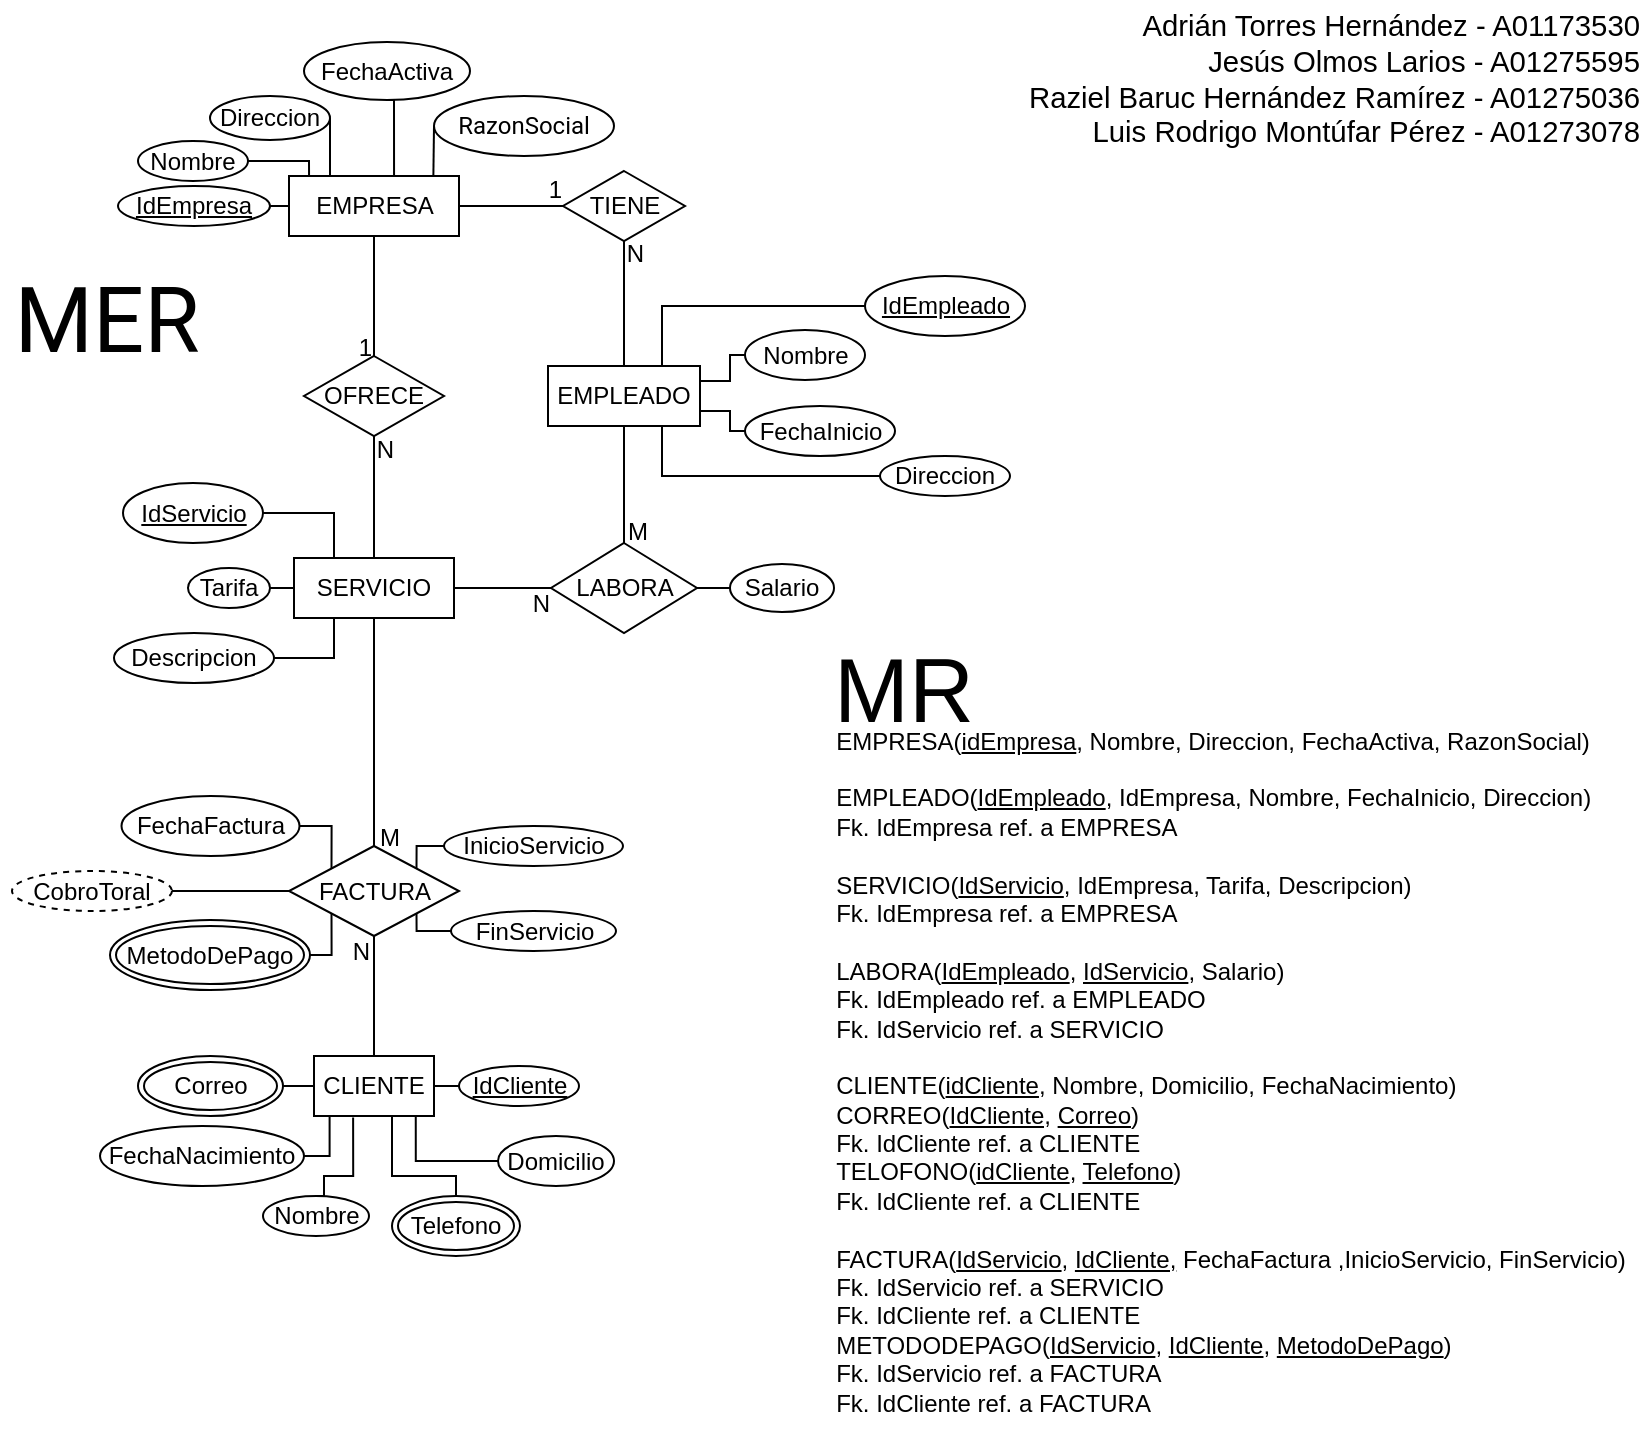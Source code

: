 <mxfile version="13.6.9" type="google"><diagram id="ZwVOHahUYncRL6OBSoWc" name="Page-1"><mxGraphModel dx="1221" dy="645" grid="1" gridSize="10" guides="1" tooltips="1" connect="1" arrows="1" fold="1" page="1" pageScale="1" pageWidth="827" pageHeight="1169" math="0" shadow="0"><root><mxCell id="0"/><mxCell id="1" parent="0"/><mxCell id="0REj3j3N2l6bHPdb4ioW-2" style="edgeStyle=orthogonalEdgeStyle;rounded=0;orthogonalLoop=1;jettySize=auto;html=1;exitX=1;exitY=0.5;exitDx=0;exitDy=0;entryX=0;entryY=0.5;entryDx=0;entryDy=0;endArrow=none;endFill=0;" edge="1" parent="1" source="nMI9kmxagys2wZr9aIOF-1" target="nMI9kmxagys2wZr9aIOF-7"><mxGeometry relative="1" as="geometry"/></mxCell><mxCell id="ABEFLv_pI6Ku-sn9_H89-2" style="edgeStyle=orthogonalEdgeStyle;rounded=0;orthogonalLoop=1;jettySize=auto;html=1;exitX=0.326;exitY=1.027;exitDx=0;exitDy=0;entryX=0.5;entryY=0;entryDx=0;entryDy=0;endArrow=none;endFill=0;exitPerimeter=0;" edge="1" parent="1" source="nMI9kmxagys2wZr9aIOF-1" target="9fM7iJNh3bzkGr7xVJDt-5"><mxGeometry relative="1" as="geometry"><mxPoint x="192" y="588" as="targetPoint"/><Array as="points"><mxPoint x="182" y="588"/><mxPoint x="167" y="588"/></Array></mxGeometry></mxCell><mxCell id="ABEFLv_pI6Ku-sn9_H89-4" style="edgeStyle=orthogonalEdgeStyle;rounded=0;orthogonalLoop=1;jettySize=auto;html=1;exitX=0;exitY=0.5;exitDx=0;exitDy=0;entryX=1;entryY=0.5;entryDx=0;entryDy=0;endArrow=none;endFill=0;" edge="1" parent="1" source="nMI9kmxagys2wZr9aIOF-1" target="9fM7iJNh3bzkGr7xVJDt-8"><mxGeometry relative="1" as="geometry"/></mxCell><mxCell id="0REj3j3N2l6bHPdb4ioW-40" style="edgeStyle=orthogonalEdgeStyle;rounded=0;orthogonalLoop=1;jettySize=auto;html=1;exitX=0.13;exitY=0.973;exitDx=0;exitDy=0;entryX=1;entryY=0.5;entryDx=0;entryDy=0;endArrow=none;endFill=0;strokeColor=#000000;exitPerimeter=0;" edge="1" parent="1" source="nMI9kmxagys2wZr9aIOF-1" target="0REj3j3N2l6bHPdb4ioW-3"><mxGeometry relative="1" as="geometry"><Array as="points"><mxPoint x="170" y="578"/></Array></mxGeometry></mxCell><mxCell id="nMI9kmxagys2wZr9aIOF-1" value="CLIENTE" style="whiteSpace=wrap;html=1;align=center;" parent="1" vertex="1"><mxGeometry x="162" y="528" width="60" height="30" as="geometry"/></mxCell><mxCell id="ABEFLv_pI6Ku-sn9_H89-9" style="edgeStyle=orthogonalEdgeStyle;rounded=0;orthogonalLoop=1;jettySize=auto;html=1;exitX=0;exitY=0.5;exitDx=0;exitDy=0;entryX=1;entryY=0.5;entryDx=0;entryDy=0;endArrow=none;endFill=0;" edge="1" parent="1" source="nMI9kmxagys2wZr9aIOF-2" target="9fM7iJNh3bzkGr7xVJDt-4"><mxGeometry relative="1" as="geometry"/></mxCell><mxCell id="ABEFLv_pI6Ku-sn9_H89-11" style="edgeStyle=orthogonalEdgeStyle;rounded=0;orthogonalLoop=1;jettySize=auto;html=1;exitX=0.349;exitY=0.031;exitDx=0;exitDy=0;entryX=1;entryY=0.5;entryDx=0;entryDy=0;endArrow=none;endFill=0;exitPerimeter=0;" edge="1" parent="1" source="nMI9kmxagys2wZr9aIOF-2" target="0REj3j3N2l6bHPdb4ioW-4"><mxGeometry relative="1" as="geometry"/></mxCell><mxCell id="ABEFLv_pI6Ku-sn9_H89-14" style="edgeStyle=orthogonalEdgeStyle;rounded=0;orthogonalLoop=1;jettySize=auto;html=1;exitX=0.849;exitY=0.055;exitDx=0;exitDy=0;entryX=0;entryY=0.5;entryDx=0;entryDy=0;endArrow=none;endFill=0;exitPerimeter=0;" edge="1" parent="1" source="nMI9kmxagys2wZr9aIOF-2" target="ABEFLv_pI6Ku-sn9_H89-12"><mxGeometry relative="1" as="geometry"/></mxCell><mxCell id="nMI9kmxagys2wZr9aIOF-2" value="EMPRESA" style="html=1;" parent="1" vertex="1"><mxGeometry x="149.5" y="88" width="85" height="30" as="geometry"/></mxCell><mxCell id="0REj3j3N2l6bHPdb4ioW-46" style="edgeStyle=orthogonalEdgeStyle;rounded=0;orthogonalLoop=1;jettySize=auto;html=1;exitX=0.25;exitY=0;exitDx=0;exitDy=0;entryX=1;entryY=0.5;entryDx=0;entryDy=0;endArrow=none;endFill=0;strokeColor=#000000;" edge="1" parent="1" source="5Zhmdtl7_lr2ROnRhAgV-1" target="nMI9kmxagys2wZr9aIOF-6"><mxGeometry relative="1" as="geometry"/></mxCell><mxCell id="5Zhmdtl7_lr2ROnRhAgV-1" value="SERVICIO" style="rounded=0;whiteSpace=wrap;html=1;" parent="1" vertex="1"><mxGeometry x="152" y="279" width="80" height="30" as="geometry"/></mxCell><mxCell id="ABEFLv_pI6Ku-sn9_H89-17" style="edgeStyle=orthogonalEdgeStyle;rounded=0;orthogonalLoop=1;jettySize=auto;html=1;exitX=0;exitY=0;exitDx=0;exitDy=0;endArrow=none;endFill=0;entryX=1;entryY=0.5;entryDx=0;entryDy=0;" edge="1" parent="1" source="5Zhmdtl7_lr2ROnRhAgV-2" target="0REj3j3N2l6bHPdb4ioW-25"><mxGeometry relative="1" as="geometry"><Array as="points"><mxPoint x="171" y="413"/></Array></mxGeometry></mxCell><mxCell id="5Zhmdtl7_lr2ROnRhAgV-2" value="FACTURA" style="shape=rhombus;perimeter=rhombusPerimeter;whiteSpace=wrap;html=1;align=center;" parent="1" vertex="1"><mxGeometry x="149.5" y="423" width="85" height="45" as="geometry"/></mxCell><mxCell id="5Zhmdtl7_lr2ROnRhAgV-3" value="" style="endArrow=none;html=1;rounded=0;entryX=0.5;entryY=1;entryDx=0;entryDy=0;exitX=0.5;exitY=0;exitDx=0;exitDy=0;" parent="1" source="nMI9kmxagys2wZr9aIOF-1" target="5Zhmdtl7_lr2ROnRhAgV-2" edge="1"><mxGeometry relative="1" as="geometry"><mxPoint x="-48" y="478" as="sourcePoint"/><mxPoint x="112" y="478" as="targetPoint"/></mxGeometry></mxCell><mxCell id="5Zhmdtl7_lr2ROnRhAgV-4" value="N" style="resizable=0;html=1;align=right;verticalAlign=bottom;" parent="5Zhmdtl7_lr2ROnRhAgV-3" connectable="0" vertex="1"><mxGeometry x="1" relative="1" as="geometry"><mxPoint x="-2" y="16" as="offset"/></mxGeometry></mxCell><mxCell id="5Zhmdtl7_lr2ROnRhAgV-6" value="" style="endArrow=none;html=1;rounded=0;entryX=0.5;entryY=0;entryDx=0;entryDy=0;exitX=0.5;exitY=1;exitDx=0;exitDy=0;" parent="1" source="5Zhmdtl7_lr2ROnRhAgV-1" target="5Zhmdtl7_lr2ROnRhAgV-2" edge="1"><mxGeometry relative="1" as="geometry"><mxPoint x="262" y="368" as="sourcePoint"/><mxPoint x="422" y="368" as="targetPoint"/></mxGeometry></mxCell><mxCell id="5Zhmdtl7_lr2ROnRhAgV-7" value="M" style="resizable=0;html=1;align=right;verticalAlign=bottom;" parent="5Zhmdtl7_lr2ROnRhAgV-6" connectable="0" vertex="1"><mxGeometry x="1" relative="1" as="geometry"><mxPoint x="13" y="4" as="offset"/></mxGeometry></mxCell><mxCell id="5Zhmdtl7_lr2ROnRhAgV-8" value="OFRECE" style="shape=rhombus;perimeter=rhombusPerimeter;whiteSpace=wrap;html=1;align=center;" parent="1" vertex="1"><mxGeometry x="157" y="178" width="70" height="40" as="geometry"/></mxCell><mxCell id="5Zhmdtl7_lr2ROnRhAgV-10" value="" style="endArrow=none;html=1;rounded=0;entryX=0.5;entryY=0;entryDx=0;entryDy=0;exitX=0.5;exitY=1;exitDx=0;exitDy=0;" parent="1" source="nMI9kmxagys2wZr9aIOF-2" target="5Zhmdtl7_lr2ROnRhAgV-8" edge="1"><mxGeometry relative="1" as="geometry"><mxPoint x="-8" y="158" as="sourcePoint"/><mxPoint x="152" y="158" as="targetPoint"/></mxGeometry></mxCell><mxCell id="5Zhmdtl7_lr2ROnRhAgV-11" value="1" style="resizable=0;html=1;align=right;verticalAlign=bottom;" parent="5Zhmdtl7_lr2ROnRhAgV-10" connectable="0" vertex="1"><mxGeometry x="1" relative="1" as="geometry"><mxPoint x="-1" y="4" as="offset"/></mxGeometry></mxCell><mxCell id="0REj3j3N2l6bHPdb4ioW-42" style="edgeStyle=orthogonalEdgeStyle;rounded=0;orthogonalLoop=1;jettySize=auto;html=1;exitX=0;exitY=0.5;exitDx=0;exitDy=0;entryX=1;entryY=0;entryDx=0;entryDy=0;endArrow=none;endFill=0;strokeColor=#000000;" edge="1" parent="1" source="nMI9kmxagys2wZr9aIOF-5" target="5Zhmdtl7_lr2ROnRhAgV-2"><mxGeometry relative="1" as="geometry"/></mxCell><mxCell id="nMI9kmxagys2wZr9aIOF-5" value="InicioServicio" style="ellipse;whiteSpace=wrap;html=1;" parent="1" vertex="1"><mxGeometry x="227" y="413" width="89.5" height="20" as="geometry"/></mxCell><mxCell id="5Zhmdtl7_lr2ROnRhAgV-12" value="" style="endArrow=none;html=1;rounded=0;exitX=0.5;exitY=0;exitDx=0;exitDy=0;entryX=0.5;entryY=1;entryDx=0;entryDy=0;" parent="1" source="5Zhmdtl7_lr2ROnRhAgV-1" target="5Zhmdtl7_lr2ROnRhAgV-8" edge="1"><mxGeometry relative="1" as="geometry"><mxPoint x="182" y="308" as="sourcePoint"/><mxPoint x="220" y="238" as="targetPoint"/></mxGeometry></mxCell><mxCell id="5Zhmdtl7_lr2ROnRhAgV-13" value="N" style="resizable=0;html=1;align=right;verticalAlign=bottom;" parent="5Zhmdtl7_lr2ROnRhAgV-12" connectable="0" vertex="1"><mxGeometry x="1" relative="1" as="geometry"><mxPoint x="10" y="15" as="offset"/></mxGeometry></mxCell><mxCell id="nMI9kmxagys2wZr9aIOF-6" value="&lt;u&gt;IdServicio&lt;/u&gt;" style="ellipse;whiteSpace=wrap;html=1;" parent="1" vertex="1"><mxGeometry x="66.5" y="241.5" width="70" height="30" as="geometry"/></mxCell><mxCell id="nMI9kmxagys2wZr9aIOF-7" value="&lt;u&gt;IdCliente&lt;/u&gt;" style="ellipse;whiteSpace=wrap;html=1;" parent="1" vertex="1"><mxGeometry x="234.5" y="533" width="60" height="20" as="geometry"/></mxCell><mxCell id="ABEFLv_pI6Ku-sn9_H89-16" style="edgeStyle=orthogonalEdgeStyle;rounded=0;orthogonalLoop=1;jettySize=auto;html=1;exitX=0;exitY=0.5;exitDx=0;exitDy=0;entryX=1;entryY=1;entryDx=0;entryDy=0;endArrow=none;endFill=0;" edge="1" parent="1" source="nMI9kmxagys2wZr9aIOF-9" target="5Zhmdtl7_lr2ROnRhAgV-2"><mxGeometry relative="1" as="geometry"/></mxCell><mxCell id="nMI9kmxagys2wZr9aIOF-9" value="FinServicio" style="ellipse;whiteSpace=wrap;html=1;" parent="1" vertex="1"><mxGeometry x="230.5" y="455.5" width="82.5" height="20" as="geometry"/></mxCell><mxCell id="9fM7iJNh3bzkGr7xVJDt-2" value="&lt;div&gt;&lt;span style=&quot;background-color: transparent ; font-family: &amp;#34;arial&amp;#34; ; font-size: 11pt&quot;&gt;Adrián Torres Hernández - A01173530&lt;/span&gt;&lt;/div&gt;&lt;span id=&quot;docs-internal-guid-35793b9d-7fff-d126-7cf9-952538b5cbe7&quot;&gt;&lt;div&gt;&lt;span style=&quot;background-color: transparent ; font-family: &amp;#34;arial&amp;#34; ; font-size: 11pt&quot;&gt;Jesús Olmos Larios - A01275595&lt;/span&gt;&lt;/div&gt;&lt;span style=&quot;font-size: 11pt ; font-family: &amp;#34;arial&amp;#34; ; background-color: transparent ; vertical-align: baseline&quot;&gt;&lt;div&gt;&lt;span style=&quot;background-color: transparent ; font-size: 11pt&quot;&gt;Raziel Baruc Hernández Ramírez - A01275036&lt;/span&gt;&lt;/div&gt;&lt;div&gt;&lt;span style=&quot;background-color: transparent ; font-size: 11pt&quot;&gt;Luis Rodrigo Montúfar Pérez - A01273078&lt;/span&gt;&lt;/div&gt;&lt;/span&gt;&lt;/span&gt;" style="text;html=1;strokeColor=none;fillColor=none;align=right;verticalAlign=middle;whiteSpace=wrap;rounded=0;" parent="1" vertex="1"><mxGeometry x="487" width="340" height="80" as="geometry"/></mxCell><mxCell id="9fM7iJNh3bzkGr7xVJDt-4" value="&lt;u&gt;IdEmpresa&lt;/u&gt;" style="ellipse;whiteSpace=wrap;html=1;" vertex="1" parent="1"><mxGeometry x="64" y="93" width="76" height="20" as="geometry"/></mxCell><mxCell id="9fM7iJNh3bzkGr7xVJDt-5" value="Nombre" style="ellipse;whiteSpace=wrap;html=1;" vertex="1" parent="1"><mxGeometry x="136.5" y="598" width="53" height="20" as="geometry"/></mxCell><mxCell id="0REj3j3N2l6bHPdb4ioW-3" value="FechaNacimiento" style="ellipse;whiteSpace=wrap;html=1;align=center;" vertex="1" parent="1"><mxGeometry x="55" y="563" width="102" height="30" as="geometry"/></mxCell><mxCell id="0REj3j3N2l6bHPdb4ioW-35" style="edgeStyle=orthogonalEdgeStyle;rounded=0;orthogonalLoop=1;jettySize=auto;html=1;exitX=1;exitY=0.5;exitDx=0;exitDy=0;endArrow=none;endFill=0;strokeColor=#000000;entryX=0.118;entryY=0.003;entryDx=0;entryDy=0;entryPerimeter=0;" edge="1" parent="1" source="9fM7iJNh3bzkGr7xVJDt-7" target="nMI9kmxagys2wZr9aIOF-2"><mxGeometry relative="1" as="geometry"><mxPoint x="161" y="89" as="targetPoint"/></mxGeometry></mxCell><mxCell id="9fM7iJNh3bzkGr7xVJDt-7" value="Nombre" style="ellipse;whiteSpace=wrap;html=1;" vertex="1" parent="1"><mxGeometry x="74" y="70.5" width="55" height="20" as="geometry"/></mxCell><mxCell id="9fM7iJNh3bzkGr7xVJDt-8" value="Correo" style="ellipse;shape=doubleEllipse;margin=3;whiteSpace=wrap;html=1;align=center;" vertex="1" parent="1"><mxGeometry x="74" y="528" width="72.5" height="30" as="geometry"/></mxCell><mxCell id="0REj3j3N2l6bHPdb4ioW-50" style="edgeStyle=orthogonalEdgeStyle;rounded=0;orthogonalLoop=1;jettySize=auto;html=1;exitX=1;exitY=0.5;exitDx=0;exitDy=0;entryX=0;entryY=0.5;entryDx=0;entryDy=0;endArrow=none;endFill=0;strokeColor=#000000;" edge="1" parent="1" source="9fM7iJNh3bzkGr7xVJDt-9" target="5Zhmdtl7_lr2ROnRhAgV-2"><mxGeometry relative="1" as="geometry"/></mxCell><mxCell id="9fM7iJNh3bzkGr7xVJDt-9" value="CobroToral" style="ellipse;whiteSpace=wrap;html=1;align=center;dashed=1;" vertex="1" parent="1"><mxGeometry x="11" y="435.5" width="80" height="20" as="geometry"/></mxCell><mxCell id="0REj3j3N2l6bHPdb4ioW-4" value="Direccion" style="ellipse;whiteSpace=wrap;html=1;align=center;" vertex="1" parent="1"><mxGeometry x="110" y="48" width="60" height="22" as="geometry"/></mxCell><mxCell id="0REj3j3N2l6bHPdb4ioW-38" style="edgeStyle=orthogonalEdgeStyle;rounded=0;orthogonalLoop=1;jettySize=auto;html=1;exitX=0.5;exitY=1;exitDx=0;exitDy=0;entryX=0.618;entryY=0.015;entryDx=0;entryDy=0;entryPerimeter=0;endArrow=none;endFill=0;strokeColor=#000000;" edge="1" parent="1" source="0REj3j3N2l6bHPdb4ioW-5" target="nMI9kmxagys2wZr9aIOF-2"><mxGeometry relative="1" as="geometry"/></mxCell><mxCell id="0REj3j3N2l6bHPdb4ioW-5" value="FechaActiva" style="ellipse;whiteSpace=wrap;html=1;align=center;" vertex="1" parent="1"><mxGeometry x="157" y="21" width="83" height="29" as="geometry"/></mxCell><mxCell id="0REj3j3N2l6bHPdb4ioW-41" style="edgeStyle=orthogonalEdgeStyle;rounded=0;orthogonalLoop=1;jettySize=auto;html=1;exitX=1;exitY=0.5;exitDx=0;exitDy=0;entryX=0;entryY=1;entryDx=0;entryDy=0;endArrow=none;endFill=0;strokeColor=#000000;" edge="1" parent="1" source="9fM7iJNh3bzkGr7xVJDt-10" target="5Zhmdtl7_lr2ROnRhAgV-2"><mxGeometry relative="1" as="geometry"/></mxCell><mxCell id="9fM7iJNh3bzkGr7xVJDt-10" value="MetodoDePago" style="ellipse;shape=doubleEllipse;margin=3;whiteSpace=wrap;html=1;align=center;" vertex="1" parent="1"><mxGeometry x="60" y="460" width="100" height="35" as="geometry"/></mxCell><mxCell id="0REj3j3N2l6bHPdb4ioW-7" value="EMPLEADO" style="whiteSpace=wrap;html=1;align=center;" vertex="1" parent="1"><mxGeometry x="279" y="183" width="76" height="30" as="geometry"/></mxCell><mxCell id="0REj3j3N2l6bHPdb4ioW-8" value="TIENE" style="shape=rhombus;perimeter=rhombusPerimeter;whiteSpace=wrap;html=1;align=center;" vertex="1" parent="1"><mxGeometry x="286.5" y="85.5" width="61" height="35" as="geometry"/></mxCell><mxCell id="0REj3j3N2l6bHPdb4ioW-10" value="LABORA" style="shape=rhombus;perimeter=rhombusPerimeter;whiteSpace=wrap;html=1;align=center;" vertex="1" parent="1"><mxGeometry x="280.5" y="271.5" width="73" height="45" as="geometry"/></mxCell><mxCell id="0REj3j3N2l6bHPdb4ioW-39" style="edgeStyle=orthogonalEdgeStyle;rounded=0;orthogonalLoop=1;jettySize=auto;html=1;exitX=0;exitY=0.5;exitDx=0;exitDy=0;entryX=0.848;entryY=0.986;entryDx=0;entryDy=0;endArrow=none;endFill=0;strokeColor=#000000;entryPerimeter=0;" edge="1" parent="1" source="ABEFLv_pI6Ku-sn9_H89-5" target="nMI9kmxagys2wZr9aIOF-1"><mxGeometry relative="1" as="geometry"/></mxCell><mxCell id="ABEFLv_pI6Ku-sn9_H89-5" value="Domicilio" style="ellipse;whiteSpace=wrap;html=1;" vertex="1" parent="1"><mxGeometry x="254" y="568" width="58" height="25" as="geometry"/></mxCell><mxCell id="0REj3j3N2l6bHPdb4ioW-11" value="" style="endArrow=none;html=1;rounded=0;strokeColor=#000000;exitX=0.5;exitY=0;exitDx=0;exitDy=0;entryX=0.5;entryY=1;entryDx=0;entryDy=0;" edge="1" parent="1" source="0REj3j3N2l6bHPdb4ioW-7" target="0REj3j3N2l6bHPdb4ioW-8"><mxGeometry relative="1" as="geometry"><mxPoint x="140" y="218" as="sourcePoint"/><mxPoint x="370" y="138" as="targetPoint"/></mxGeometry></mxCell><mxCell id="0REj3j3N2l6bHPdb4ioW-12" value="N" style="resizable=0;html=1;align=right;verticalAlign=bottom;" connectable="0" vertex="1" parent="0REj3j3N2l6bHPdb4ioW-11"><mxGeometry x="1" relative="1" as="geometry"><mxPoint x="10" y="15" as="offset"/></mxGeometry></mxCell><mxCell id="0REj3j3N2l6bHPdb4ioW-14" value="" style="endArrow=none;html=1;rounded=0;strokeColor=#000000;entryX=0;entryY=0.5;entryDx=0;entryDy=0;exitX=1;exitY=0.5;exitDx=0;exitDy=0;" edge="1" parent="1" source="nMI9kmxagys2wZr9aIOF-2" target="0REj3j3N2l6bHPdb4ioW-8"><mxGeometry relative="1" as="geometry"><mxPoint x="140" y="218" as="sourcePoint"/><mxPoint x="300" y="218" as="targetPoint"/></mxGeometry></mxCell><mxCell id="0REj3j3N2l6bHPdb4ioW-15" value="1" style="resizable=0;html=1;align=right;verticalAlign=bottom;" connectable="0" vertex="1" parent="0REj3j3N2l6bHPdb4ioW-14"><mxGeometry x="1" relative="1" as="geometry"/></mxCell><mxCell id="0REj3j3N2l6bHPdb4ioW-16" value="" style="endArrow=none;html=1;rounded=0;strokeColor=#000000;entryX=0;entryY=0.5;entryDx=0;entryDy=0;exitX=1;exitY=0.5;exitDx=0;exitDy=0;" edge="1" parent="1" source="5Zhmdtl7_lr2ROnRhAgV-1" target="0REj3j3N2l6bHPdb4ioW-10"><mxGeometry relative="1" as="geometry"><mxPoint x="140" y="209" as="sourcePoint"/><mxPoint x="300" y="209" as="targetPoint"/></mxGeometry></mxCell><mxCell id="0REj3j3N2l6bHPdb4ioW-17" value="N" style="resizable=0;html=1;align=right;verticalAlign=bottom;" connectable="0" vertex="1" parent="0REj3j3N2l6bHPdb4ioW-16"><mxGeometry x="1" relative="1" as="geometry"><mxPoint y="16" as="offset"/></mxGeometry></mxCell><mxCell id="0REj3j3N2l6bHPdb4ioW-18" value="" style="endArrow=none;html=1;rounded=0;strokeColor=#000000;entryX=0.5;entryY=0;entryDx=0;entryDy=0;exitX=0.5;exitY=1;exitDx=0;exitDy=0;" edge="1" parent="1" source="0REj3j3N2l6bHPdb4ioW-7" target="0REj3j3N2l6bHPdb4ioW-10"><mxGeometry relative="1" as="geometry"><mxPoint x="140" y="248" as="sourcePoint"/><mxPoint x="300" y="248" as="targetPoint"/></mxGeometry></mxCell><mxCell id="0REj3j3N2l6bHPdb4ioW-19" value="M" style="resizable=0;html=1;align=right;verticalAlign=bottom;" connectable="0" vertex="1" parent="0REj3j3N2l6bHPdb4ioW-18"><mxGeometry x="1" relative="1" as="geometry"><mxPoint x="12" y="3" as="offset"/></mxGeometry></mxCell><mxCell id="0REj3j3N2l6bHPdb4ioW-28" style="edgeStyle=orthogonalEdgeStyle;rounded=0;orthogonalLoop=1;jettySize=auto;html=1;exitX=0;exitY=0.5;exitDx=0;exitDy=0;entryX=0.75;entryY=0;entryDx=0;entryDy=0;endArrow=none;endFill=0;strokeColor=#000000;" edge="1" parent="1" source="0REj3j3N2l6bHPdb4ioW-20" target="0REj3j3N2l6bHPdb4ioW-7"><mxGeometry relative="1" as="geometry"/></mxCell><mxCell id="0REj3j3N2l6bHPdb4ioW-20" value="IdEmpleado" style="ellipse;whiteSpace=wrap;html=1;align=center;fontStyle=4;" vertex="1" parent="1"><mxGeometry x="437.5" y="138" width="80" height="30" as="geometry"/></mxCell><mxCell id="0REj3j3N2l6bHPdb4ioW-29" style="edgeStyle=orthogonalEdgeStyle;rounded=0;orthogonalLoop=1;jettySize=auto;html=1;exitX=0;exitY=0.5;exitDx=0;exitDy=0;entryX=1;entryY=0.25;entryDx=0;entryDy=0;endArrow=none;endFill=0;strokeColor=#000000;" edge="1" parent="1" source="0REj3j3N2l6bHPdb4ioW-21" target="0REj3j3N2l6bHPdb4ioW-7"><mxGeometry relative="1" as="geometry"><Array as="points"><mxPoint x="370" y="178"/><mxPoint x="370" y="190"/></Array></mxGeometry></mxCell><mxCell id="0REj3j3N2l6bHPdb4ioW-21" value="Nombre" style="ellipse;whiteSpace=wrap;html=1;align=center;" vertex="1" parent="1"><mxGeometry x="377.5" y="165" width="60" height="25" as="geometry"/></mxCell><mxCell id="0REj3j3N2l6bHPdb4ioW-30" style="edgeStyle=orthogonalEdgeStyle;rounded=0;orthogonalLoop=1;jettySize=auto;html=1;exitX=0;exitY=0.5;exitDx=0;exitDy=0;entryX=1;entryY=0.75;entryDx=0;entryDy=0;endArrow=none;endFill=0;strokeColor=#000000;" edge="1" parent="1" source="0REj3j3N2l6bHPdb4ioW-22" target="0REj3j3N2l6bHPdb4ioW-7"><mxGeometry relative="1" as="geometry"><Array as="points"><mxPoint x="370" y="206"/></Array></mxGeometry></mxCell><mxCell id="0REj3j3N2l6bHPdb4ioW-22" value="FechaInicio" style="ellipse;whiteSpace=wrap;html=1;align=center;" vertex="1" parent="1"><mxGeometry x="377.5" y="203" width="75" height="25" as="geometry"/></mxCell><mxCell id="0REj3j3N2l6bHPdb4ioW-31" style="edgeStyle=orthogonalEdgeStyle;rounded=0;orthogonalLoop=1;jettySize=auto;html=1;exitX=0;exitY=0.5;exitDx=0;exitDy=0;entryX=0.75;entryY=1;entryDx=0;entryDy=0;endArrow=none;endFill=0;strokeColor=#000000;" edge="1" parent="1" source="0REj3j3N2l6bHPdb4ioW-24" target="0REj3j3N2l6bHPdb4ioW-7"><mxGeometry relative="1" as="geometry"/></mxCell><mxCell id="0REj3j3N2l6bHPdb4ioW-24" value="Direccion" style="ellipse;whiteSpace=wrap;html=1;align=center;" vertex="1" parent="1"><mxGeometry x="445" y="228" width="65" height="20" as="geometry"/></mxCell><mxCell id="ABEFLv_pI6Ku-sn9_H89-12" value="&lt;span style=&quot;font-family: &amp;#34;roboto&amp;#34; , sans-serif ; text-align: left ; background-color: rgb(255 , 255 , 255)&quot;&gt;&lt;font style=&quot;font-size: 12px&quot;&gt;RazonSocial&lt;/font&gt;&lt;/span&gt;" style="ellipse;whiteSpace=wrap;html=1;" vertex="1" parent="1"><mxGeometry x="222" y="48" width="90" height="30" as="geometry"/></mxCell><mxCell id="0REj3j3N2l6bHPdb4ioW-25" value="FechaFactura" style="ellipse;whiteSpace=wrap;html=1;align=center;" vertex="1" parent="1"><mxGeometry x="65.75" y="398" width="89" height="30" as="geometry"/></mxCell><mxCell id="0REj3j3N2l6bHPdb4ioW-47" style="edgeStyle=orthogonalEdgeStyle;rounded=0;orthogonalLoop=1;jettySize=auto;html=1;exitX=1;exitY=0.5;exitDx=0;exitDy=0;entryX=0;entryY=0.5;entryDx=0;entryDy=0;endArrow=none;endFill=0;strokeColor=#000000;" edge="1" parent="1" source="0REj3j3N2l6bHPdb4ioW-26" target="5Zhmdtl7_lr2ROnRhAgV-1"><mxGeometry relative="1" as="geometry"/></mxCell><mxCell id="0REj3j3N2l6bHPdb4ioW-26" value="Tarifa" style="ellipse;whiteSpace=wrap;html=1;align=center;" vertex="1" parent="1"><mxGeometry x="99" y="284" width="41" height="20" as="geometry"/></mxCell><mxCell id="ABEFLv_pI6Ku-sn9_H89-18" value="&lt;h5 style=&quot;box-sizing: inherit ; font-weight: 400 ; line-height: 27.06px ; margin: 0.82rem 0px 0.656rem ; font-family: &amp;#34;roboto&amp;#34; , sans-serif&quot;&gt;&lt;font style=&quot;font-size: 45px&quot;&gt;MER&lt;/font&gt;&lt;/h5&gt;" style="text;html=1;strokeColor=none;fillColor=none;align=center;verticalAlign=middle;whiteSpace=wrap;rounded=0;" vertex="1" parent="1"><mxGeometry x="5.5" y="140" width="104.5" height="50" as="geometry"/></mxCell><mxCell id="ABEFLv_pI6Ku-sn9_H89-19" value="&lt;font style=&quot;font-size: 45px&quot;&gt;MR&lt;/font&gt;" style="text;html=1;strokeColor=none;fillColor=none;align=center;verticalAlign=middle;whiteSpace=wrap;rounded=0;" vertex="1" parent="1"><mxGeometry x="422" y="327" width="70" height="36" as="geometry"/></mxCell><mxCell id="ABEFLv_pI6Ku-sn9_H89-20" value="&lt;div style=&quot;text-align: left&quot;&gt;EMPRESA(&lt;u&gt;idEmpresa&lt;/u&gt;, Nombre, Direccion, FechaActiva, RazonSocial)&lt;/div&gt;&lt;div style=&quot;text-align: left&quot;&gt;&lt;br&gt;&lt;/div&gt;&lt;div style=&quot;text-align: left&quot;&gt;EMPLEADO(&lt;u&gt;IdEmpleado&lt;/u&gt;, IdEmpresa, Nombre, FechaInicio, Direccion)&lt;/div&gt;&lt;div style=&quot;text-align: left&quot;&gt;Fk. IdEmpresa ref. a EMPRESA&lt;/div&gt;&lt;div style=&quot;text-align: left&quot;&gt;&lt;br&gt;&lt;/div&gt;&lt;div style=&quot;text-align: left&quot;&gt;SERVICIO(&lt;u&gt;IdServicio&lt;/u&gt;, IdEmpresa, Tarifa, Descripcion&lt;span&gt;)&lt;/span&gt;&lt;/div&gt;&lt;div style=&quot;text-align: left&quot;&gt;Fk. IdEmpresa ref. a EMPRESA&lt;/div&gt;&lt;div style=&quot;text-align: left&quot;&gt;&lt;br&gt;&lt;/div&gt;&lt;div style=&quot;text-align: left&quot;&gt;LABORA(&lt;u&gt;IdEmpleado&lt;/u&gt;, &lt;u&gt;IdServicio&lt;/u&gt;, Salario)&lt;/div&gt;&lt;div style=&quot;text-align: left&quot;&gt;Fk. IdEmpleado ref. a EMPLEADO&lt;/div&gt;&lt;div style=&quot;text-align: left&quot;&gt;Fk. IdServicio ref. a SERVICIO&lt;/div&gt;&lt;div style=&quot;text-align: left&quot;&gt;&lt;br&gt;&lt;/div&gt;&lt;div style=&quot;text-align: left&quot;&gt;&lt;span&gt;CLIENTE(&lt;/span&gt;&lt;u&gt;idCliente&lt;/u&gt;&lt;span&gt;, Nombre, Domicilio, FechaNacimiento)&lt;/span&gt;&lt;/div&gt;&lt;font style=&quot;font-size: 12px&quot;&gt;&lt;div style=&quot;text-align: left&quot;&gt;&lt;span&gt;CORREO(&lt;/span&gt;&lt;u&gt;IdCliente,&lt;/u&gt;&amp;nbsp;&lt;u&gt;Correo&lt;/u&gt;&lt;span&gt;)&lt;/span&gt;&lt;/div&gt;&lt;div style=&quot;text-align: left&quot;&gt;&lt;span&gt;Fk. IdCliente ref. a CLIENTE&lt;/span&gt;&lt;/div&gt;&lt;div style=&quot;text-align: left&quot;&gt;TELOFONO(&lt;u&gt;idCliente&lt;/u&gt;, &lt;u&gt;Telefono&lt;/u&gt;)&lt;/div&gt;&lt;div style=&quot;text-align: left&quot;&gt;Fk. IdCliente ref. a CLIENTE&lt;/div&gt;&lt;div style=&quot;text-align: left&quot;&gt;&lt;br&gt;&lt;/div&gt;&lt;div style=&quot;text-align: left&quot;&gt;FACTURA(&lt;u&gt;IdServicio&lt;/u&gt;, &lt;u&gt;IdCliente,&lt;/u&gt;&amp;nbsp;FechaFactura ,InicioServicio, FinServicio)&lt;/div&gt;&lt;div style=&quot;text-align: left&quot;&gt;Fk. IdServicio ref. a SERVICIO&lt;/div&gt;&lt;div style=&quot;text-align: left&quot;&gt;Fk. IdCliente ref. a CLIENTE&lt;/div&gt;&lt;div style=&quot;text-align: left&quot;&gt;METODODEPAGO(&lt;u&gt;IdServicio&lt;/u&gt;, &lt;u&gt;IdCliente&lt;/u&gt;, &lt;u&gt;MetodoDePago&lt;/u&gt;)&lt;/div&gt;&lt;div style=&quot;text-align: left&quot;&gt;Fk. IdServicio ref. a FACTURA&lt;/div&gt;&lt;div style=&quot;text-align: left&quot;&gt;Fk. IdCliente ref. a FACTURA&lt;/div&gt;&lt;br&gt;&lt;/font&gt;" style="text;html=1;strokeColor=none;fillColor=none;align=center;verticalAlign=middle;whiteSpace=wrap;rounded=0;" vertex="1" parent="1"><mxGeometry x="414" y="363" width="413" height="360" as="geometry"/></mxCell><mxCell id="0REj3j3N2l6bHPdb4ioW-49" style="edgeStyle=orthogonalEdgeStyle;rounded=0;orthogonalLoop=1;jettySize=auto;html=1;exitX=1;exitY=0.5;exitDx=0;exitDy=0;entryX=0.25;entryY=1;entryDx=0;entryDy=0;endArrow=none;endFill=0;strokeColor=#000000;" edge="1" parent="1" source="0REj3j3N2l6bHPdb4ioW-44" target="5Zhmdtl7_lr2ROnRhAgV-1"><mxGeometry relative="1" as="geometry"/></mxCell><mxCell id="0REj3j3N2l6bHPdb4ioW-44" value="Descripcion" style="ellipse;whiteSpace=wrap;html=1;align=center;" vertex="1" parent="1"><mxGeometry x="62" y="316.5" width="80" height="25" as="geometry"/></mxCell><mxCell id="0REj3j3N2l6bHPdb4ioW-53" style="edgeStyle=orthogonalEdgeStyle;rounded=0;orthogonalLoop=1;jettySize=auto;html=1;exitX=0;exitY=0.5;exitDx=0;exitDy=0;entryX=1;entryY=0.5;entryDx=0;entryDy=0;endArrow=none;endFill=0;strokeColor=#000000;" edge="1" parent="1" source="0REj3j3N2l6bHPdb4ioW-51" target="0REj3j3N2l6bHPdb4ioW-10"><mxGeometry relative="1" as="geometry"/></mxCell><mxCell id="0REj3j3N2l6bHPdb4ioW-51" value="Salario" style="ellipse;whiteSpace=wrap;html=1;align=center;" vertex="1" parent="1"><mxGeometry x="370" y="282" width="52" height="24" as="geometry"/></mxCell><mxCell id="ABEFLv_pI6Ku-sn9_H89-21" style="edgeStyle=orthogonalEdgeStyle;rounded=0;orthogonalLoop=1;jettySize=auto;html=1;exitX=0.5;exitY=1;exitDx=0;exitDy=0;endArrow=none;endFill=0;" edge="1" parent="1" source="9fM7iJNh3bzkGr7xVJDt-5" target="9fM7iJNh3bzkGr7xVJDt-5"><mxGeometry relative="1" as="geometry"/></mxCell><mxCell id="0REj3j3N2l6bHPdb4ioW-55" style="edgeStyle=orthogonalEdgeStyle;rounded=0;orthogonalLoop=1;jettySize=auto;html=1;exitX=0.5;exitY=0;exitDx=0;exitDy=0;entryX=0.65;entryY=1;entryDx=0;entryDy=0;entryPerimeter=0;endArrow=none;endFill=0;strokeColor=#000000;" edge="1" parent="1" source="0REj3j3N2l6bHPdb4ioW-54" target="nMI9kmxagys2wZr9aIOF-1"><mxGeometry relative="1" as="geometry"><Array as="points"><mxPoint x="233" y="588"/><mxPoint x="201" y="588"/></Array></mxGeometry></mxCell><mxCell id="0REj3j3N2l6bHPdb4ioW-54" value="Telefono" style="ellipse;shape=doubleEllipse;margin=3;whiteSpace=wrap;html=1;align=center;" vertex="1" parent="1"><mxGeometry x="201" y="598" width="64" height="30" as="geometry"/></mxCell></root></mxGraphModel></diagram></mxfile>